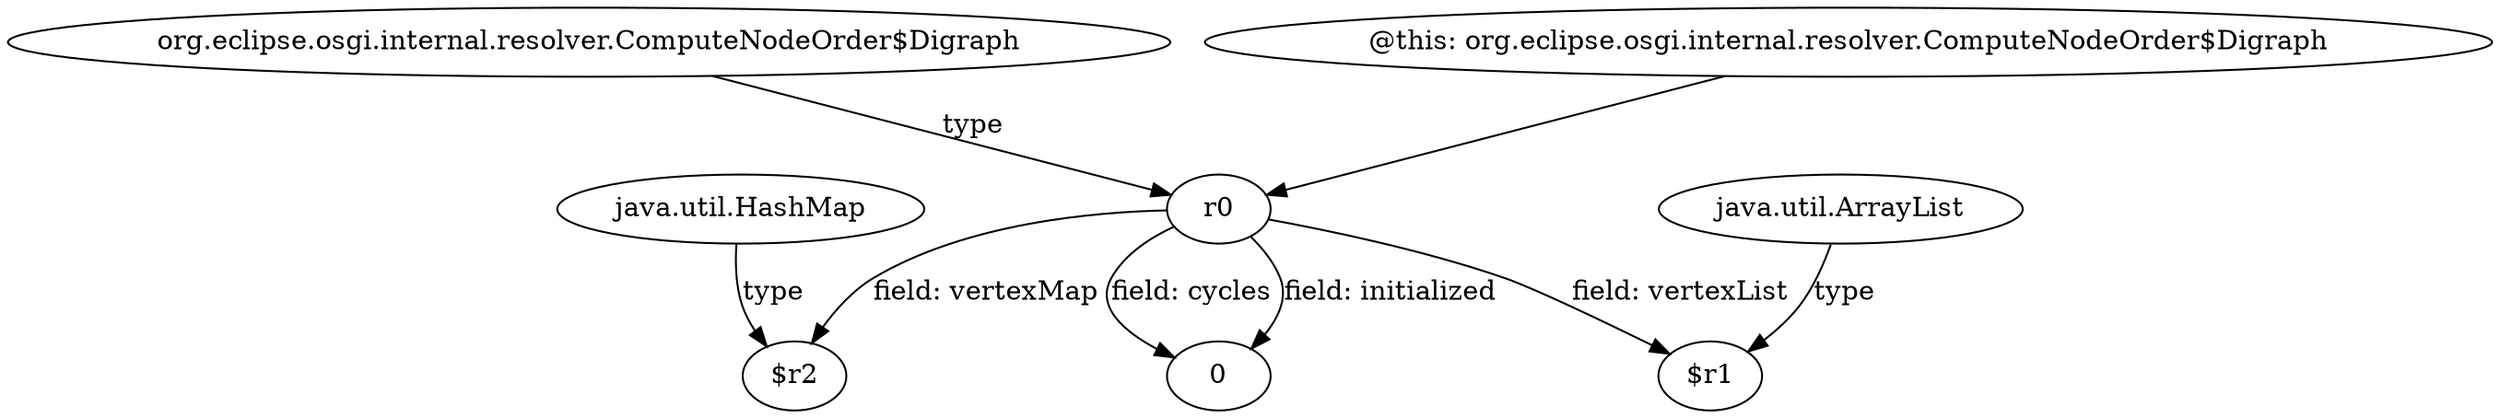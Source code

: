 digraph g {
0[label="r0"]
1[label="$r2"]
0->1[label="field: vertexMap"]
2[label="org.eclipse.osgi.internal.resolver.ComputeNodeOrder$Digraph"]
2->0[label="type"]
3[label="$r1"]
0->3[label="field: vertexList"]
4[label="0"]
0->4[label="field: initialized"]
0->4[label="field: cycles"]
5[label="@this: org.eclipse.osgi.internal.resolver.ComputeNodeOrder$Digraph"]
5->0[label=""]
6[label="java.util.ArrayList"]
6->3[label="type"]
7[label="java.util.HashMap"]
7->1[label="type"]
}